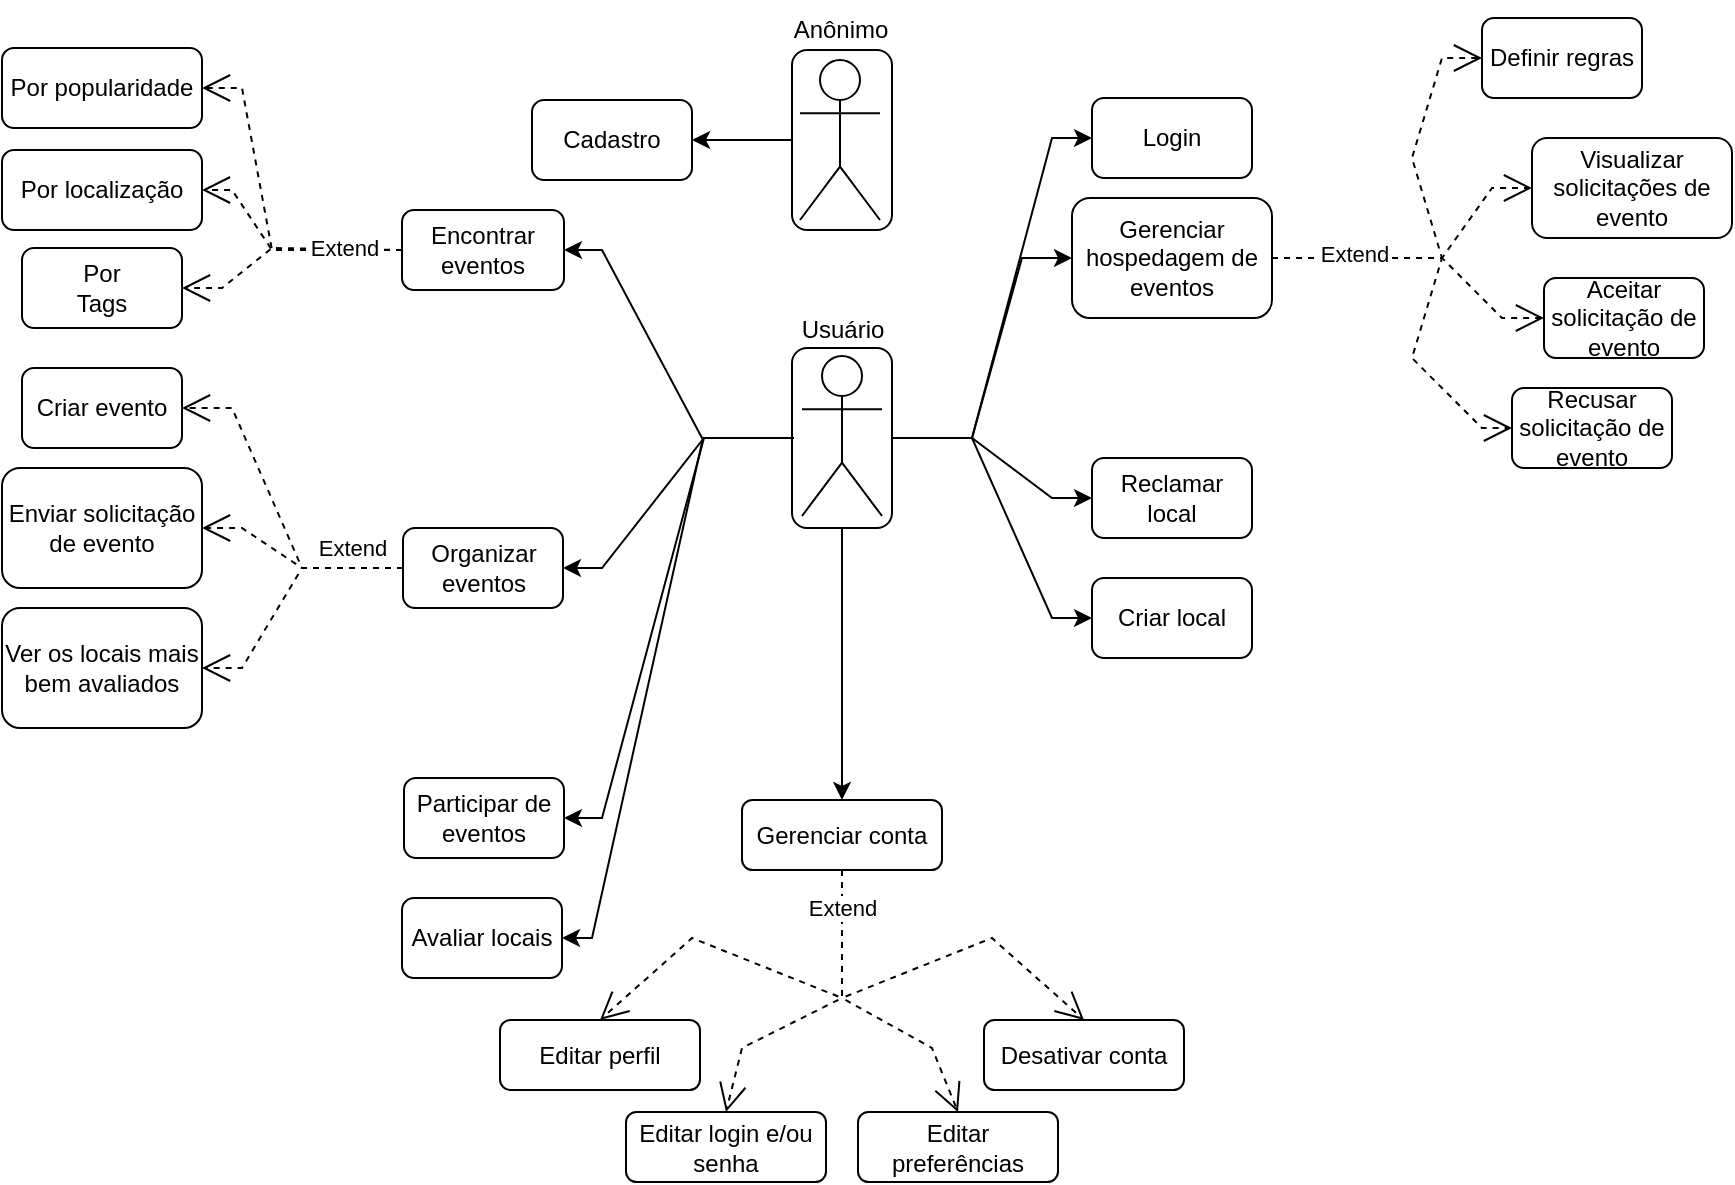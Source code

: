 <mxfile version="21.1.5" type="device">
  <diagram id="rRYz0U2KM0BfWA_sa9yM" name="Página-1">
    <mxGraphModel dx="1300" dy="807" grid="1" gridSize="5" guides="1" tooltips="1" connect="1" arrows="1" fold="1" page="1" pageScale="1" pageWidth="827" pageHeight="1169" background="none" math="0" shadow="0">
      <root>
        <mxCell id="0" />
        <mxCell id="1" parent="0" />
        <mxCell id="G0rfExb6mePZZZOm--p5-13" value="" style="rounded=1;whiteSpace=wrap;html=1;fillColor=none;" parent="1" vertex="1">
          <mxGeometry x="415" y="76" width="50" height="90" as="geometry" />
        </mxCell>
        <mxCell id="u2i8JgAWdWb5I-25k4Pi-8" value="" style="endArrow=open;endSize=12;dashed=1;html=1;rounded=0;exitX=0;exitY=0.5;exitDx=0;exitDy=0;entryX=1;entryY=0.5;entryDx=0;entryDy=0;" edge="1" parent="1" source="G0rfExb6mePZZZOm--p5-30" target="u2i8JgAWdWb5I-25k4Pi-4">
          <mxGeometry x="0.009" width="160" relative="1" as="geometry">
            <mxPoint x="234.5" y="280" as="sourcePoint" />
            <mxPoint x="135" y="245" as="targetPoint" />
            <Array as="points">
              <mxPoint x="170" y="335" />
              <mxPoint x="135" y="255" />
            </Array>
            <mxPoint as="offset" />
          </mxGeometry>
        </mxCell>
        <mxCell id="G0rfExb6mePZZZOm--p5-41" value="" style="endArrow=open;endSize=12;dashed=1;html=1;rounded=0;entryX=0;entryY=0.5;entryDx=0;entryDy=0;exitX=1;exitY=0.5;exitDx=0;exitDy=0;" parent="1" source="G0rfExb6mePZZZOm--p5-17" target="G0rfExb6mePZZZOm--p5-19" edge="1">
          <mxGeometry width="160" relative="1" as="geometry">
            <mxPoint x="670" y="165" as="sourcePoint" />
            <mxPoint x="760" y="70" as="targetPoint" />
            <Array as="points">
              <mxPoint x="740" y="180" />
              <mxPoint x="725" y="230" />
              <mxPoint x="760" y="265" />
            </Array>
          </mxGeometry>
        </mxCell>
        <mxCell id="G0rfExb6mePZZZOm--p5-39" value="" style="endArrow=open;endSize=12;dashed=1;html=1;rounded=0;entryX=0;entryY=0.5;entryDx=0;entryDy=0;exitX=1;exitY=0.5;exitDx=0;exitDy=0;" parent="1" source="G0rfExb6mePZZZOm--p5-17" target="G0rfExb6mePZZZOm--p5-21" edge="1">
          <mxGeometry width="160" relative="1" as="geometry">
            <mxPoint x="695" y="145" as="sourcePoint" />
            <mxPoint x="740" y="185" as="targetPoint" />
            <Array as="points">
              <mxPoint x="740" y="180" />
              <mxPoint x="765" y="145" />
            </Array>
          </mxGeometry>
        </mxCell>
        <mxCell id="G0rfExb6mePZZZOm--p5-2" value="Usuário" style="shape=umlActor;verticalLabelPosition=top;verticalAlign=bottom;html=1;outlineConnect=0;labelPosition=center;align=center;spacingTop=0;spacingBottom=2;spacing=4;" parent="1" vertex="1">
          <mxGeometry x="420" y="229" width="40" height="80" as="geometry" />
        </mxCell>
        <mxCell id="G0rfExb6mePZZZOm--p5-4" value="" style="rounded=1;whiteSpace=wrap;html=1;fillColor=none;spacingTop=0;spacing=2;" parent="1" vertex="1">
          <mxGeometry x="415" y="225" width="50" height="90" as="geometry" />
        </mxCell>
        <mxCell id="G0rfExb6mePZZZOm--p5-8" value="Cadastro" style="rounded=1;whiteSpace=wrap;html=1;fillColor=none;" parent="1" vertex="1">
          <mxGeometry x="285" y="101" width="80" height="40" as="geometry" />
        </mxCell>
        <mxCell id="G0rfExb6mePZZZOm--p5-12" value="" style="shape=umlActor;verticalLabelPosition=bottom;verticalAlign=top;html=1;outlineConnect=0;" parent="1" vertex="1">
          <mxGeometry x="419" y="81" width="40" height="80" as="geometry" />
        </mxCell>
        <mxCell id="G0rfExb6mePZZZOm--p5-14" value="" style="endArrow=classic;html=1;rounded=0;curved=1;exitX=0;exitY=0.5;exitDx=0;exitDy=0;entryX=1;entryY=0.5;entryDx=0;entryDy=0;" parent="1" source="G0rfExb6mePZZZOm--p5-13" target="G0rfExb6mePZZZOm--p5-8" edge="1">
          <mxGeometry width="50" height="50" relative="1" as="geometry">
            <mxPoint x="510" y="135" as="sourcePoint" />
            <mxPoint x="560" y="85" as="targetPoint" />
          </mxGeometry>
        </mxCell>
        <mxCell id="G0rfExb6mePZZZOm--p5-17" value="Gerenciar &lt;br&gt;hospedagem de eventos" style="rounded=1;whiteSpace=wrap;html=1;fillColor=none;" parent="1" vertex="1">
          <mxGeometry x="555" y="150" width="100" height="60" as="geometry" />
        </mxCell>
        <mxCell id="G0rfExb6mePZZZOm--p5-19" value="Recusar solicitação de evento" style="rounded=1;whiteSpace=wrap;html=1;fillColor=none;" parent="1" vertex="1">
          <mxGeometry x="775" y="245" width="80" height="40" as="geometry" />
        </mxCell>
        <mxCell id="G0rfExb6mePZZZOm--p5-20" value="Aceitar solicitação de evento" style="rounded=1;whiteSpace=wrap;html=1;fillColor=none;" parent="1" vertex="1">
          <mxGeometry x="791" y="190" width="80" height="40" as="geometry" />
        </mxCell>
        <mxCell id="G0rfExb6mePZZZOm--p5-21" value="Visualizar solicitações de evento" style="rounded=1;whiteSpace=wrap;html=1;fillColor=none;" parent="1" vertex="1">
          <mxGeometry x="785" y="120" width="100" height="50" as="geometry" />
        </mxCell>
        <mxCell id="G0rfExb6mePZZZOm--p5-30" value="Organizar eventos" style="rounded=1;whiteSpace=wrap;html=1;fillColor=none;" parent="1" vertex="1">
          <mxGeometry x="220.5" y="315" width="80" height="40" as="geometry" />
        </mxCell>
        <mxCell id="G0rfExb6mePZZZOm--p5-32" value="Definir regras" style="rounded=1;whiteSpace=wrap;html=1;fillColor=none;" parent="1" vertex="1">
          <mxGeometry x="760" y="60" width="80" height="40" as="geometry" />
        </mxCell>
        <mxCell id="G0rfExb6mePZZZOm--p5-34" value="Enviar solicitação de evento" style="rounded=1;whiteSpace=wrap;html=1;fillColor=none;" parent="1" vertex="1">
          <mxGeometry x="20" y="285" width="100" height="60" as="geometry" />
        </mxCell>
        <mxCell id="G0rfExb6mePZZZOm--p5-40" value="" style="endArrow=open;endSize=12;dashed=1;html=1;rounded=0;entryX=0;entryY=0.5;entryDx=0;entryDy=0;exitX=1;exitY=0.5;exitDx=0;exitDy=0;" parent="1" source="G0rfExb6mePZZZOm--p5-17" target="G0rfExb6mePZZZOm--p5-32" edge="1">
          <mxGeometry width="160" relative="1" as="geometry">
            <mxPoint x="665" y="170" as="sourcePoint" />
            <mxPoint x="785" y="140" as="targetPoint" />
            <Array as="points">
              <mxPoint x="740" y="180" />
              <mxPoint x="725" y="130" />
              <mxPoint x="740" y="80" />
            </Array>
          </mxGeometry>
        </mxCell>
        <mxCell id="G0rfExb6mePZZZOm--p5-36" value="Extend" style="endArrow=open;endSize=12;dashed=1;html=1;rounded=0;exitX=1;exitY=0.5;exitDx=0;exitDy=0;entryX=0;entryY=0.5;entryDx=0;entryDy=0;" parent="1" source="G0rfExb6mePZZZOm--p5-17" target="G0rfExb6mePZZZOm--p5-20" edge="1">
          <mxGeometry x="-0.45" y="2" width="160" relative="1" as="geometry">
            <mxPoint x="645" y="185" as="sourcePoint" />
            <mxPoint x="730" y="260" as="targetPoint" />
            <Array as="points">
              <mxPoint x="740" y="180" />
              <mxPoint x="770" y="210" />
            </Array>
            <mxPoint as="offset" />
          </mxGeometry>
        </mxCell>
        <mxCell id="G0rfExb6mePZZZOm--p5-68" value="" style="endArrow=open;endSize=12;dashed=1;html=1;rounded=0;entryX=1;entryY=0.5;entryDx=0;entryDy=0;exitX=0;exitY=0.5;exitDx=0;exitDy=0;" parent="1" source="G0rfExb6mePZZZOm--p5-75" target="G0rfExb6mePZZZOm--p5-74" edge="1">
          <mxGeometry width="160" relative="1" as="geometry">
            <mxPoint x="210" y="145" as="sourcePoint" />
            <mxPoint x="120" y="145" as="targetPoint" />
            <Array as="points">
              <mxPoint x="155" y="176" />
              <mxPoint x="135" y="146" />
            </Array>
          </mxGeometry>
        </mxCell>
        <mxCell id="G0rfExb6mePZZZOm--p5-73" value="Por&lt;br&gt;Tags" style="rounded=1;whiteSpace=wrap;html=1;fillColor=none;" parent="1" vertex="1">
          <mxGeometry x="30" y="175" width="80" height="40" as="geometry" />
        </mxCell>
        <mxCell id="G0rfExb6mePZZZOm--p5-74" value="Por localização" style="rounded=1;whiteSpace=wrap;html=1;fillColor=none;" parent="1" vertex="1">
          <mxGeometry x="20" y="126" width="100" height="40" as="geometry" />
        </mxCell>
        <mxCell id="G0rfExb6mePZZZOm--p5-75" value="Encontrar eventos" style="rounded=1;whiteSpace=wrap;html=1;fillColor=none;" parent="1" vertex="1">
          <mxGeometry x="220" y="156" width="81" height="40" as="geometry" />
        </mxCell>
        <mxCell id="G0rfExb6mePZZZOm--p5-76" value="" style="endArrow=open;endSize=12;dashed=1;html=1;rounded=0;exitX=0;exitY=0.5;exitDx=0;exitDy=0;entryX=1;entryY=0.5;entryDx=0;entryDy=0;" parent="1" target="G0rfExb6mePZZZOm--p5-34" edge="1" source="G0rfExb6mePZZZOm--p5-30">
          <mxGeometry x="0.009" width="160" relative="1" as="geometry">
            <mxPoint x="219.5" y="354" as="sourcePoint" />
            <mxPoint x="119" y="333.0" as="targetPoint" />
            <Array as="points">
              <mxPoint x="170" y="335" />
              <mxPoint x="140" y="315" />
            </Array>
            <mxPoint as="offset" />
          </mxGeometry>
        </mxCell>
        <mxCell id="G0rfExb6mePZZZOm--p5-77" value="" style="endArrow=classic;html=1;rounded=0;exitX=0;exitY=0.5;exitDx=0;exitDy=0;entryX=1;entryY=0.5;entryDx=0;entryDy=0;" parent="1" target="G0rfExb6mePZZZOm--p5-75" edge="1">
          <mxGeometry width="50" height="50" relative="1" as="geometry">
            <mxPoint x="415" y="270" as="sourcePoint" />
            <mxPoint x="300" y="355" as="targetPoint" />
            <Array as="points">
              <mxPoint x="370" y="270" />
              <mxPoint x="320" y="176" />
            </Array>
          </mxGeometry>
        </mxCell>
        <mxCell id="G0rfExb6mePZZZOm--p5-78" value="" style="endArrow=classic;html=1;rounded=0;entryX=1;entryY=0.5;entryDx=0;entryDy=0;exitX=0;exitY=0.5;exitDx=0;exitDy=0;" parent="1" target="G0rfExb6mePZZZOm--p5-30" edge="1" source="G0rfExb6mePZZZOm--p5-4">
          <mxGeometry width="50" height="50" relative="1" as="geometry">
            <mxPoint x="405" y="255" as="sourcePoint" />
            <mxPoint x="301" y="355" as="targetPoint" />
            <Array as="points">
              <mxPoint x="371" y="270" />
              <mxPoint x="320" y="335" />
            </Array>
          </mxGeometry>
        </mxCell>
        <mxCell id="G0rfExb6mePZZZOm--p5-80" value="Anônimo" style="text;html=1;align=center;verticalAlign=middle;resizable=0;points=[];autosize=1;strokeColor=none;fillColor=none;" parent="1" vertex="1">
          <mxGeometry x="404" y="51" width="70" height="30" as="geometry" />
        </mxCell>
        <mxCell id="kK2X2RRpFMHcs3AV0AdH-1" value="" style="endArrow=classic;html=1;rounded=0;exitX=0.5;exitY=1;exitDx=0;exitDy=0;entryX=0.5;entryY=0;entryDx=0;entryDy=0;" parent="1" source="G0rfExb6mePZZZOm--p5-4" target="kK2X2RRpFMHcs3AV0AdH-2" edge="1">
          <mxGeometry width="50" height="50" relative="1" as="geometry">
            <mxPoint x="455" y="315" as="sourcePoint" />
            <mxPoint x="440" y="380" as="targetPoint" />
          </mxGeometry>
        </mxCell>
        <mxCell id="kK2X2RRpFMHcs3AV0AdH-2" value="Gerenciar conta" style="rounded=1;whiteSpace=wrap;html=1;fillColor=none;" parent="1" vertex="1">
          <mxGeometry x="390" y="451" width="100" height="35" as="geometry" />
        </mxCell>
        <mxCell id="kK2X2RRpFMHcs3AV0AdH-7" value="Editar perfil" style="rounded=1;whiteSpace=wrap;html=1;fillColor=none;" parent="1" vertex="1">
          <mxGeometry x="269" y="561" width="100" height="35" as="geometry" />
        </mxCell>
        <mxCell id="kK2X2RRpFMHcs3AV0AdH-8" value="Editar login e/ou senha" style="rounded=1;whiteSpace=wrap;html=1;fillColor=none;" parent="1" vertex="1">
          <mxGeometry x="332" y="607" width="100" height="35" as="geometry" />
        </mxCell>
        <mxCell id="kK2X2RRpFMHcs3AV0AdH-9" value="Editar preferências" style="rounded=1;whiteSpace=wrap;html=1;fillColor=none;" parent="1" vertex="1">
          <mxGeometry x="448" y="607" width="100" height="35" as="geometry" />
        </mxCell>
        <mxCell id="kK2X2RRpFMHcs3AV0AdH-10" value="Desativar conta" style="rounded=1;whiteSpace=wrap;html=1;fillColor=none;" parent="1" vertex="1">
          <mxGeometry x="511" y="561" width="100" height="35" as="geometry" />
        </mxCell>
        <mxCell id="kK2X2RRpFMHcs3AV0AdH-13" value="" style="endArrow=open;endSize=12;dashed=1;html=1;rounded=0;entryX=0.5;entryY=0;entryDx=0;entryDy=0;exitX=0.5;exitY=1;exitDx=0;exitDy=0;" parent="1" source="kK2X2RRpFMHcs3AV0AdH-2" target="kK2X2RRpFMHcs3AV0AdH-10" edge="1">
          <mxGeometry x="-0.45" y="2" width="160" relative="1" as="geometry">
            <mxPoint x="440" y="520" as="sourcePoint" />
            <mxPoint x="550" y="580" as="targetPoint" />
            <Array as="points">
              <mxPoint x="440" y="550" />
              <mxPoint x="515" y="520" />
            </Array>
            <mxPoint as="offset" />
          </mxGeometry>
        </mxCell>
        <mxCell id="kK2X2RRpFMHcs3AV0AdH-15" value="" style="endArrow=open;endSize=12;dashed=1;html=1;rounded=0;exitX=0.5;exitY=1;exitDx=0;exitDy=0;entryX=0.5;entryY=0;entryDx=0;entryDy=0;" parent="1" source="kK2X2RRpFMHcs3AV0AdH-2" target="kK2X2RRpFMHcs3AV0AdH-9" edge="1">
          <mxGeometry x="-0.45" y="2" width="160" relative="1" as="geometry">
            <mxPoint x="515" y="490" as="sourcePoint" />
            <mxPoint x="645" y="520" as="targetPoint" />
            <Array as="points">
              <mxPoint x="440" y="550" />
              <mxPoint x="485" y="575" />
            </Array>
            <mxPoint as="offset" />
          </mxGeometry>
        </mxCell>
        <mxCell id="kK2X2RRpFMHcs3AV0AdH-16" value="" style="endArrow=open;endSize=12;dashed=1;html=1;rounded=0;exitX=0.5;exitY=1;exitDx=0;exitDy=0;entryX=0.5;entryY=0;entryDx=0;entryDy=0;" parent="1" source="kK2X2RRpFMHcs3AV0AdH-2" target="kK2X2RRpFMHcs3AV0AdH-7" edge="1">
          <mxGeometry x="-0.45" y="2" width="160" relative="1" as="geometry">
            <mxPoint x="385" y="515" as="sourcePoint" />
            <mxPoint x="455" y="605" as="targetPoint" />
            <Array as="points">
              <mxPoint x="440" y="550" />
              <mxPoint x="365" y="520" />
            </Array>
            <mxPoint as="offset" />
          </mxGeometry>
        </mxCell>
        <mxCell id="kK2X2RRpFMHcs3AV0AdH-17" value="" style="endArrow=open;endSize=12;dashed=1;html=1;rounded=0;exitX=0.5;exitY=1;exitDx=0;exitDy=0;entryX=0.5;entryY=0;entryDx=0;entryDy=0;" parent="1" source="kK2X2RRpFMHcs3AV0AdH-2" target="kK2X2RRpFMHcs3AV0AdH-8" edge="1">
          <mxGeometry x="-0.45" y="2" width="160" relative="1" as="geometry">
            <mxPoint x="445" y="520" as="sourcePoint" />
            <mxPoint x="350" y="580" as="targetPoint" />
            <Array as="points">
              <mxPoint x="440" y="550" />
              <mxPoint x="390" y="575" />
            </Array>
            <mxPoint as="offset" />
          </mxGeometry>
        </mxCell>
        <mxCell id="seMYRsCILHoJs0sbhEoO-3" value="Extend" style="edgeLabel;html=1;align=center;verticalAlign=middle;resizable=0;points=[];" parent="kK2X2RRpFMHcs3AV0AdH-17" connectable="0" vertex="1">
          <mxGeometry x="-0.768" relative="1" as="geometry">
            <mxPoint y="1" as="offset" />
          </mxGeometry>
        </mxCell>
        <mxCell id="seMYRsCILHoJs0sbhEoO-4" value="Ver os locais mais bem avaliados" style="rounded=1;whiteSpace=wrap;html=1;fillColor=none;" parent="1" vertex="1">
          <mxGeometry x="20" y="355" width="100" height="60" as="geometry" />
        </mxCell>
        <mxCell id="seMYRsCILHoJs0sbhEoO-6" value="" style="endArrow=open;endSize=12;dashed=1;html=1;rounded=0;exitX=0;exitY=0.5;exitDx=0;exitDy=0;entryX=1;entryY=0.5;entryDx=0;entryDy=0;" parent="1" source="G0rfExb6mePZZZOm--p5-30" target="seMYRsCILHoJs0sbhEoO-4" edge="1">
          <mxGeometry x="0.009" width="160" relative="1" as="geometry">
            <mxPoint x="231" y="397" as="sourcePoint" />
            <mxPoint x="120" y="409" as="targetPoint" />
            <Array as="points">
              <mxPoint x="170" y="335" />
              <mxPoint x="140" y="385" />
            </Array>
            <mxPoint as="offset" />
          </mxGeometry>
        </mxCell>
        <mxCell id="seMYRsCILHoJs0sbhEoO-8" value="Extend" style="edgeLabel;html=1;align=center;verticalAlign=middle;resizable=0;points=[];" parent="seMYRsCILHoJs0sbhEoO-6" connectable="0" vertex="1">
          <mxGeometry x="-0.422" relative="1" as="geometry">
            <mxPoint x="11" y="-10" as="offset" />
          </mxGeometry>
        </mxCell>
        <mxCell id="seMYRsCILHoJs0sbhEoO-11" value="Login" style="rounded=1;whiteSpace=wrap;html=1;fillColor=none;" parent="1" vertex="1">
          <mxGeometry x="565" y="100" width="80" height="40" as="geometry" />
        </mxCell>
        <mxCell id="seMYRsCILHoJs0sbhEoO-15" value="" style="endArrow=classic;html=1;rounded=0;exitX=1;exitY=0.5;exitDx=0;exitDy=0;entryX=0;entryY=0.5;entryDx=0;entryDy=0;" parent="1" source="G0rfExb6mePZZZOm--p5-4" target="seMYRsCILHoJs0sbhEoO-11" edge="1">
          <mxGeometry width="50" height="50" relative="1" as="geometry">
            <mxPoint x="495" y="335" as="sourcePoint" />
            <mxPoint x="490" y="275" as="targetPoint" />
            <Array as="points">
              <mxPoint x="505" y="270" />
              <mxPoint x="545" y="120" />
            </Array>
          </mxGeometry>
        </mxCell>
        <mxCell id="u2i8JgAWdWb5I-25k4Pi-1" value="Por popularidade" style="rounded=1;whiteSpace=wrap;html=1;fillColor=none;" vertex="1" parent="1">
          <mxGeometry x="20" y="75" width="100" height="40" as="geometry" />
        </mxCell>
        <mxCell id="u2i8JgAWdWb5I-25k4Pi-3" value="" style="endArrow=open;endSize=12;dashed=1;html=1;rounded=0;entryX=1;entryY=0.5;entryDx=0;entryDy=0;exitX=0;exitY=0.5;exitDx=0;exitDy=0;" edge="1" parent="1" source="G0rfExb6mePZZZOm--p5-75" target="u2i8JgAWdWb5I-25k4Pi-1">
          <mxGeometry width="160" relative="1" as="geometry">
            <mxPoint x="230" y="147.5" as="sourcePoint" />
            <mxPoint x="130" y="117.5" as="targetPoint" />
            <Array as="points">
              <mxPoint x="155" y="176" />
              <mxPoint x="140" y="95" />
            </Array>
          </mxGeometry>
        </mxCell>
        <mxCell id="G0rfExb6mePZZZOm--p5-72" value="Extend" style="endArrow=open;endSize=12;dashed=1;html=1;rounded=0;exitX=0;exitY=0.5;exitDx=0;exitDy=0;entryX=1;entryY=0.5;entryDx=0;entryDy=0;" parent="1" edge="1" target="G0rfExb6mePZZZOm--p5-73">
          <mxGeometry x="-0.495" y="-1" width="160" relative="1" as="geometry">
            <mxPoint x="220" y="176" as="sourcePoint" />
            <mxPoint x="110" y="206" as="targetPoint" />
            <Array as="points">
              <mxPoint x="155" y="175" />
              <mxPoint x="130" y="195" />
            </Array>
            <mxPoint as="offset" />
          </mxGeometry>
        </mxCell>
        <mxCell id="u2i8JgAWdWb5I-25k4Pi-4" value="Criar evento" style="rounded=1;whiteSpace=wrap;html=1;fillColor=none;" vertex="1" parent="1">
          <mxGeometry x="30" y="235" width="80" height="40" as="geometry" />
        </mxCell>
        <mxCell id="u2i8JgAWdWb5I-25k4Pi-9" value="" style="endArrow=classic;html=1;rounded=0;entryX=0;entryY=0.5;entryDx=0;entryDy=0;exitX=1;exitY=0.5;exitDx=0;exitDy=0;" edge="1" parent="1" source="G0rfExb6mePZZZOm--p5-4" target="G0rfExb6mePZZZOm--p5-17">
          <mxGeometry width="50" height="50" relative="1" as="geometry">
            <mxPoint x="485" y="245" as="sourcePoint" />
            <mxPoint x="565" y="120" as="targetPoint" />
            <Array as="points">
              <mxPoint x="505" y="270" />
              <mxPoint x="530" y="180" />
            </Array>
          </mxGeometry>
        </mxCell>
        <mxCell id="u2i8JgAWdWb5I-25k4Pi-10" value="Participar de eventos" style="rounded=1;whiteSpace=wrap;html=1;fillColor=none;" vertex="1" parent="1">
          <mxGeometry x="221" y="440" width="80" height="40" as="geometry" />
        </mxCell>
        <mxCell id="u2i8JgAWdWb5I-25k4Pi-11" value="" style="endArrow=classic;html=1;rounded=0;exitX=0;exitY=0.5;exitDx=0;exitDy=0;entryX=1;entryY=0.5;entryDx=0;entryDy=0;" edge="1" parent="1" target="u2i8JgAWdWb5I-25k4Pi-10">
          <mxGeometry width="50" height="50" relative="1" as="geometry">
            <mxPoint x="416" y="270" as="sourcePoint" />
            <mxPoint x="301" y="335" as="targetPoint" />
            <Array as="points">
              <mxPoint x="371" y="270" />
              <mxPoint x="320" y="460" />
            </Array>
          </mxGeometry>
        </mxCell>
        <mxCell id="u2i8JgAWdWb5I-25k4Pi-12" value="Avaliar locais" style="rounded=1;whiteSpace=wrap;html=1;fillColor=none;" vertex="1" parent="1">
          <mxGeometry x="220" y="500" width="80" height="40" as="geometry" />
        </mxCell>
        <mxCell id="u2i8JgAWdWb5I-25k4Pi-13" value="" style="endArrow=classic;html=1;rounded=0;exitX=0;exitY=0.5;exitDx=0;exitDy=0;entryX=1;entryY=0.5;entryDx=0;entryDy=0;" edge="1" parent="1" target="u2i8JgAWdWb5I-25k4Pi-12">
          <mxGeometry width="50" height="50" relative="1" as="geometry">
            <mxPoint x="415.5" y="270" as="sourcePoint" />
            <mxPoint x="300.5" y="460" as="targetPoint" />
            <Array as="points">
              <mxPoint x="370.5" y="270" />
              <mxPoint x="315" y="520" />
            </Array>
          </mxGeometry>
        </mxCell>
        <mxCell id="u2i8JgAWdWb5I-25k4Pi-14" value="Reclamar local" style="rounded=1;whiteSpace=wrap;html=1;fillColor=none;" vertex="1" parent="1">
          <mxGeometry x="565" y="280" width="80" height="40" as="geometry" />
        </mxCell>
        <mxCell id="u2i8JgAWdWb5I-25k4Pi-15" value="" style="endArrow=classic;html=1;rounded=0;entryX=0;entryY=0.5;entryDx=0;entryDy=0;exitX=1;exitY=0.5;exitDx=0;exitDy=0;" edge="1" parent="1" source="G0rfExb6mePZZZOm--p5-4" target="u2i8JgAWdWb5I-25k4Pi-14">
          <mxGeometry width="50" height="50" relative="1" as="geometry">
            <mxPoint x="490" y="286" as="sourcePoint" />
            <mxPoint x="580" y="196" as="targetPoint" />
            <Array as="points">
              <mxPoint x="505" y="270" />
              <mxPoint x="545" y="300" />
            </Array>
          </mxGeometry>
        </mxCell>
        <mxCell id="u2i8JgAWdWb5I-25k4Pi-16" value="Criar local" style="rounded=1;whiteSpace=wrap;html=1;fillColor=none;" vertex="1" parent="1">
          <mxGeometry x="565" y="340" width="80" height="40" as="geometry" />
        </mxCell>
        <mxCell id="u2i8JgAWdWb5I-25k4Pi-17" value="" style="endArrow=classic;html=1;rounded=0;entryX=0;entryY=0.5;entryDx=0;entryDy=0;exitX=1;exitY=0.5;exitDx=0;exitDy=0;" edge="1" parent="1" target="u2i8JgAWdWb5I-25k4Pi-16">
          <mxGeometry width="50" height="50" relative="1" as="geometry">
            <mxPoint x="465" y="270" as="sourcePoint" />
            <mxPoint x="565" y="300" as="targetPoint" />
            <Array as="points">
              <mxPoint x="505" y="270" />
              <mxPoint x="545" y="360" />
            </Array>
          </mxGeometry>
        </mxCell>
      </root>
    </mxGraphModel>
  </diagram>
</mxfile>
